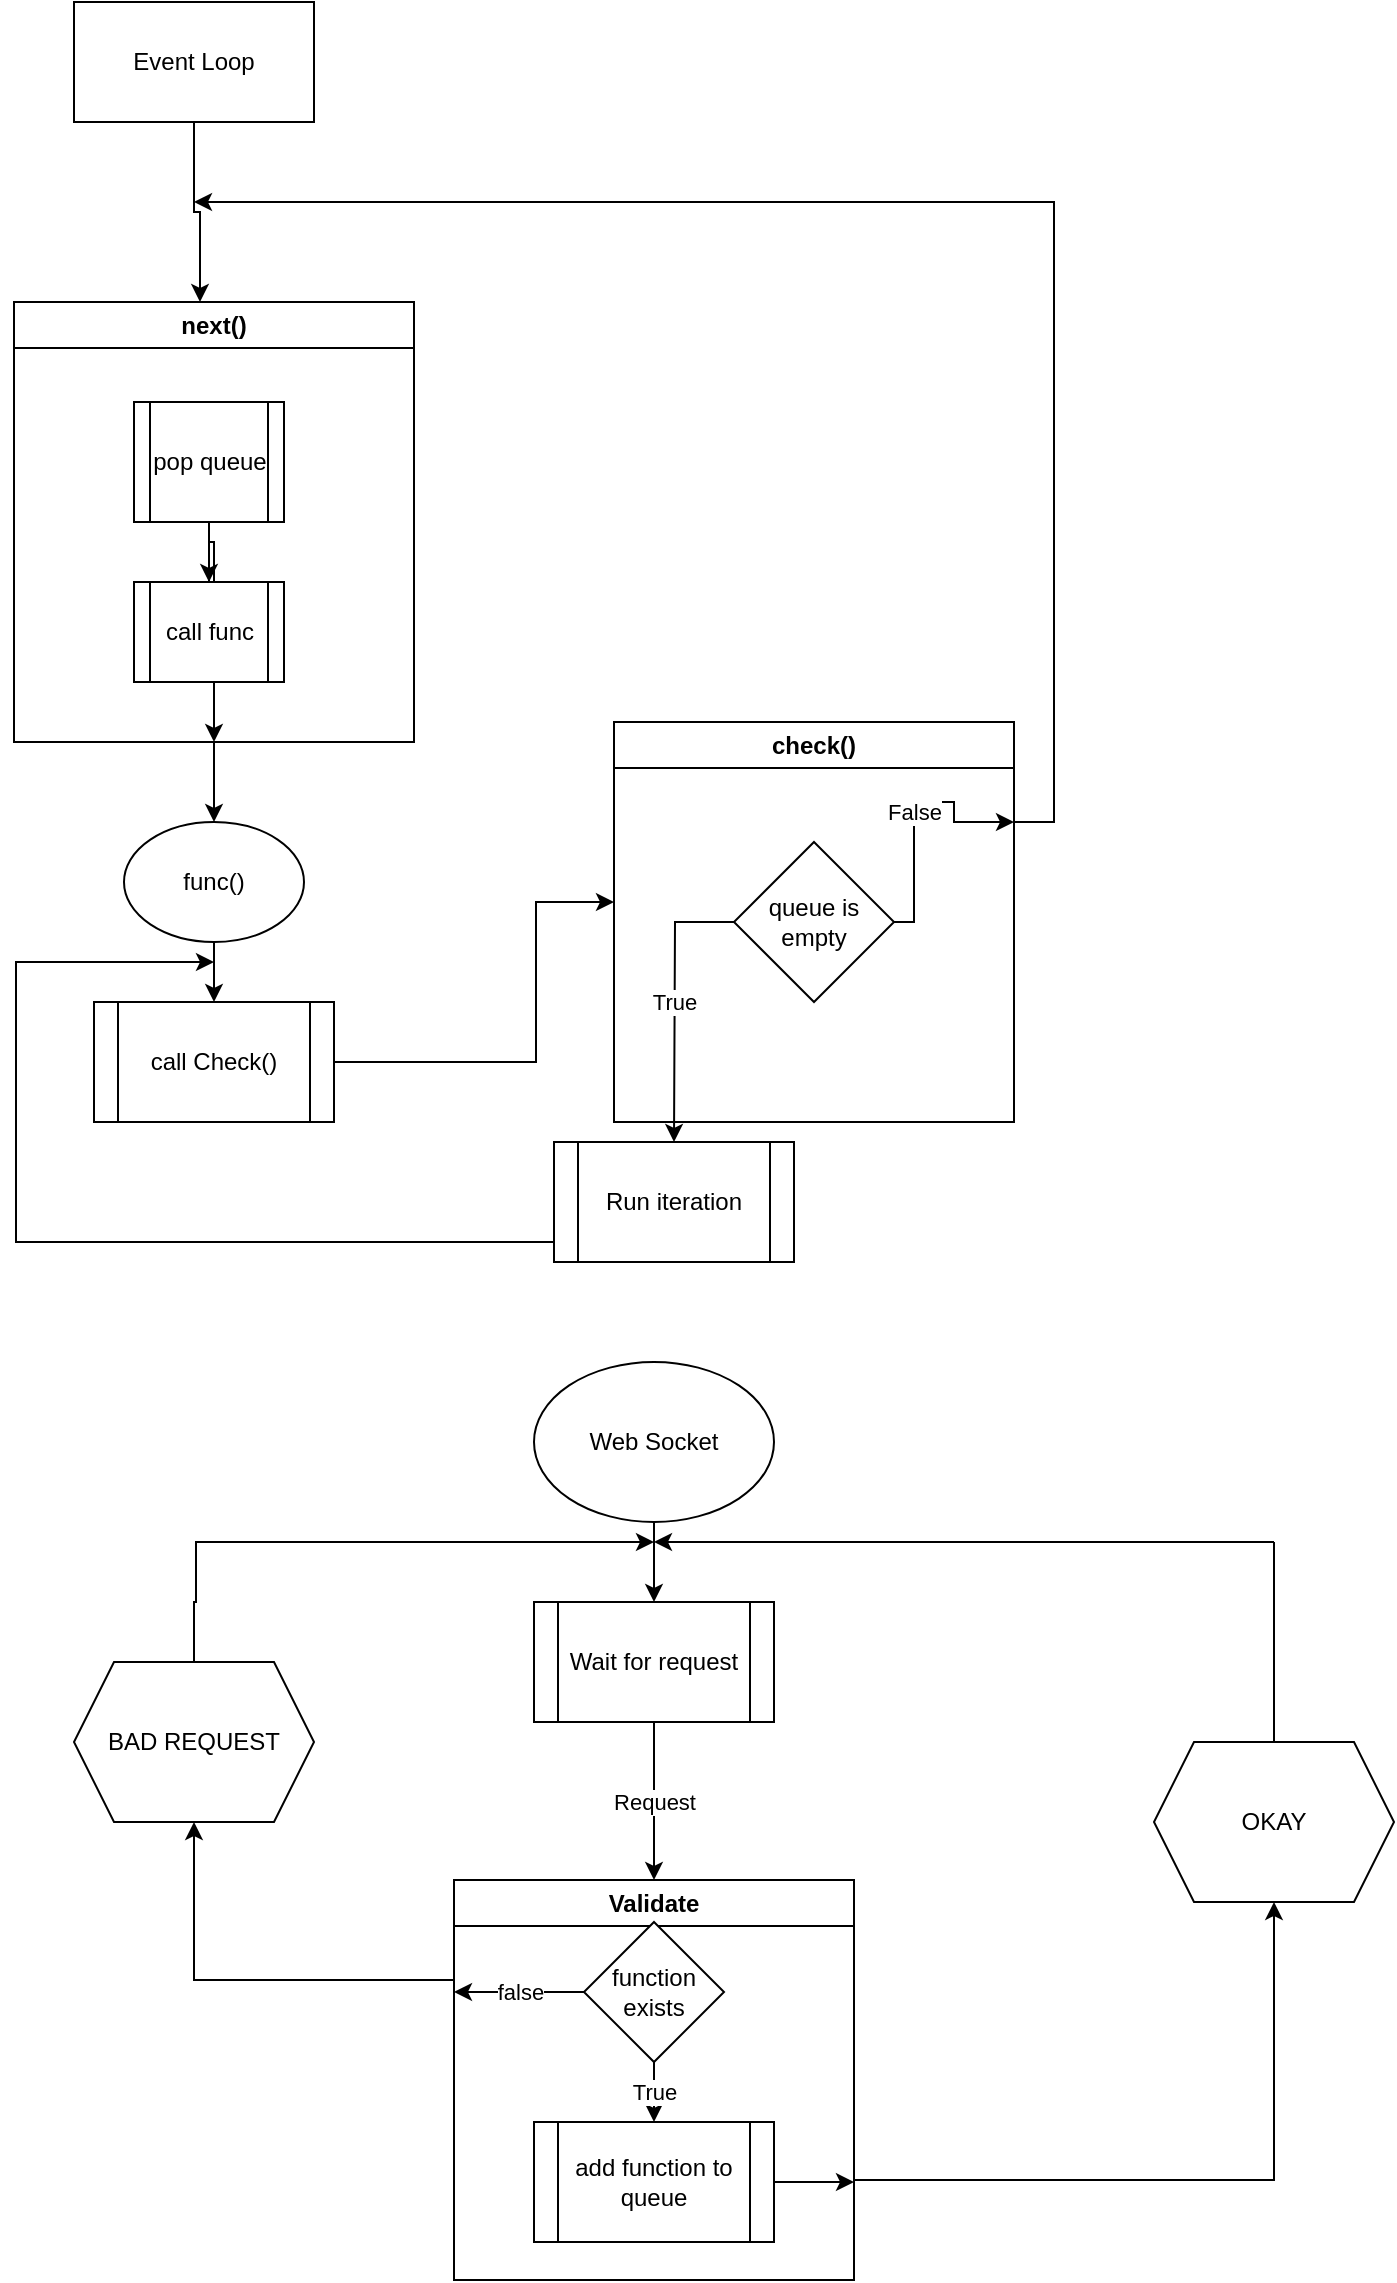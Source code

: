 <mxfile version="23.0.1" type="device">
  <diagram id="C5RBs43oDa-KdzZeNtuy" name="Page-1">
    <mxGraphModel dx="1434" dy="794" grid="1" gridSize="10" guides="1" tooltips="1" connect="1" arrows="1" fold="1" page="1" pageScale="1" pageWidth="827" pageHeight="1169" math="0" shadow="0">
      <root>
        <mxCell id="WIyWlLk6GJQsqaUBKTNV-0" />
        <mxCell id="WIyWlLk6GJQsqaUBKTNV-1" parent="WIyWlLk6GJQsqaUBKTNV-0" />
        <mxCell id="b_lhGth3HPW_QYc_eFgR-0" value="Event Loop" style="rounded=0;whiteSpace=wrap;html=1;" vertex="1" parent="WIyWlLk6GJQsqaUBKTNV-1">
          <mxGeometry x="80" y="30" width="120" height="60" as="geometry" />
        </mxCell>
        <mxCell id="b_lhGth3HPW_QYc_eFgR-24" style="edgeStyle=orthogonalEdgeStyle;rounded=0;orthogonalLoop=1;jettySize=auto;html=1;exitX=0.5;exitY=1;exitDx=0;exitDy=0;" edge="1" parent="WIyWlLk6GJQsqaUBKTNV-1" source="b_lhGth3HPW_QYc_eFgR-5" target="b_lhGth3HPW_QYc_eFgR-20">
          <mxGeometry relative="1" as="geometry" />
        </mxCell>
        <mxCell id="b_lhGth3HPW_QYc_eFgR-5" value="next()" style="swimlane;whiteSpace=wrap;html=1;" vertex="1" parent="WIyWlLk6GJQsqaUBKTNV-1">
          <mxGeometry x="50" y="180" width="200" height="220" as="geometry" />
        </mxCell>
        <mxCell id="b_lhGth3HPW_QYc_eFgR-45" style="edgeStyle=orthogonalEdgeStyle;rounded=0;orthogonalLoop=1;jettySize=auto;html=1;entryX=0.5;entryY=1;entryDx=0;entryDy=0;" edge="1" parent="b_lhGth3HPW_QYc_eFgR-5" source="b_lhGth3HPW_QYc_eFgR-9" target="b_lhGth3HPW_QYc_eFgR-5">
          <mxGeometry relative="1" as="geometry" />
        </mxCell>
        <mxCell id="b_lhGth3HPW_QYc_eFgR-9" value="call func" style="shape=process;whiteSpace=wrap;html=1;backgroundOutline=1;" vertex="1" parent="b_lhGth3HPW_QYc_eFgR-5">
          <mxGeometry x="60" y="140" width="75" height="50" as="geometry" />
        </mxCell>
        <mxCell id="b_lhGth3HPW_QYc_eFgR-8" value="pop queue" style="shape=process;whiteSpace=wrap;html=1;backgroundOutline=1;" vertex="1" parent="b_lhGth3HPW_QYc_eFgR-5">
          <mxGeometry x="60" y="50" width="75" height="60" as="geometry" />
        </mxCell>
        <mxCell id="b_lhGth3HPW_QYc_eFgR-10" value="" style="edgeStyle=orthogonalEdgeStyle;rounded=0;orthogonalLoop=1;jettySize=auto;html=1;" edge="1" parent="b_lhGth3HPW_QYc_eFgR-5" source="b_lhGth3HPW_QYc_eFgR-8" target="b_lhGth3HPW_QYc_eFgR-9">
          <mxGeometry relative="1" as="geometry" />
        </mxCell>
        <mxCell id="b_lhGth3HPW_QYc_eFgR-6" style="edgeStyle=orthogonalEdgeStyle;rounded=0;orthogonalLoop=1;jettySize=auto;html=1;entryX=0.465;entryY=0;entryDx=0;entryDy=0;entryPerimeter=0;" edge="1" parent="WIyWlLk6GJQsqaUBKTNV-1" source="b_lhGth3HPW_QYc_eFgR-0" target="b_lhGth3HPW_QYc_eFgR-5">
          <mxGeometry relative="1" as="geometry" />
        </mxCell>
        <mxCell id="b_lhGth3HPW_QYc_eFgR-37" style="edgeStyle=orthogonalEdgeStyle;rounded=0;orthogonalLoop=1;jettySize=auto;html=1;" edge="1" parent="WIyWlLk6GJQsqaUBKTNV-1" source="b_lhGth3HPW_QYc_eFgR-20" target="b_lhGth3HPW_QYc_eFgR-38">
          <mxGeometry relative="1" as="geometry">
            <mxPoint x="185" y="560" as="targetPoint" />
          </mxGeometry>
        </mxCell>
        <mxCell id="b_lhGth3HPW_QYc_eFgR-20" value="func()" style="ellipse;whiteSpace=wrap;html=1;" vertex="1" parent="WIyWlLk6GJQsqaUBKTNV-1">
          <mxGeometry x="105" y="440" width="90" height="60" as="geometry" />
        </mxCell>
        <mxCell id="b_lhGth3HPW_QYc_eFgR-46" style="edgeStyle=orthogonalEdgeStyle;rounded=0;orthogonalLoop=1;jettySize=auto;html=1;exitX=1;exitY=0.25;exitDx=0;exitDy=0;" edge="1" parent="WIyWlLk6GJQsqaUBKTNV-1" source="b_lhGth3HPW_QYc_eFgR-33">
          <mxGeometry relative="1" as="geometry">
            <mxPoint x="140" y="130" as="targetPoint" />
            <Array as="points">
              <mxPoint x="570" y="440" />
              <mxPoint x="570" y="130" />
            </Array>
          </mxGeometry>
        </mxCell>
        <mxCell id="b_lhGth3HPW_QYc_eFgR-33" value="check()" style="swimlane;whiteSpace=wrap;html=1;" vertex="1" parent="WIyWlLk6GJQsqaUBKTNV-1">
          <mxGeometry x="350" y="390" width="200" height="200" as="geometry" />
        </mxCell>
        <mxCell id="b_lhGth3HPW_QYc_eFgR-35" value="True" style="edgeStyle=orthogonalEdgeStyle;rounded=0;orthogonalLoop=1;jettySize=auto;html=1;" edge="1" parent="b_lhGth3HPW_QYc_eFgR-33" source="b_lhGth3HPW_QYc_eFgR-34">
          <mxGeometry relative="1" as="geometry">
            <mxPoint x="30" y="210" as="targetPoint" />
          </mxGeometry>
        </mxCell>
        <mxCell id="b_lhGth3HPW_QYc_eFgR-36" value="False" style="edgeStyle=orthogonalEdgeStyle;rounded=0;orthogonalLoop=1;jettySize=auto;html=1;entryX=1;entryY=0.25;entryDx=0;entryDy=0;exitX=1;exitY=0.5;exitDx=0;exitDy=0;" edge="1" parent="b_lhGth3HPW_QYc_eFgR-33" source="b_lhGth3HPW_QYc_eFgR-34" target="b_lhGth3HPW_QYc_eFgR-33">
          <mxGeometry relative="1" as="geometry">
            <mxPoint x="170" y="200" as="targetPoint" />
            <Array as="points">
              <mxPoint x="150" y="100" />
              <mxPoint x="150" y="40" />
              <mxPoint x="170" y="40" />
              <mxPoint x="170" y="50" />
            </Array>
          </mxGeometry>
        </mxCell>
        <mxCell id="b_lhGth3HPW_QYc_eFgR-34" value="queue is empty" style="rhombus;whiteSpace=wrap;html=1;" vertex="1" parent="b_lhGth3HPW_QYc_eFgR-33">
          <mxGeometry x="60" y="60" width="80" height="80" as="geometry" />
        </mxCell>
        <mxCell id="b_lhGth3HPW_QYc_eFgR-39" style="edgeStyle=orthogonalEdgeStyle;rounded=0;orthogonalLoop=1;jettySize=auto;html=1;" edge="1" parent="WIyWlLk6GJQsqaUBKTNV-1" source="b_lhGth3HPW_QYc_eFgR-38">
          <mxGeometry relative="1" as="geometry">
            <mxPoint x="350" y="480" as="targetPoint" />
            <Array as="points">
              <mxPoint x="311" y="560" />
            </Array>
          </mxGeometry>
        </mxCell>
        <mxCell id="b_lhGth3HPW_QYc_eFgR-38" value="call Check()" style="shape=process;whiteSpace=wrap;html=1;backgroundOutline=1;" vertex="1" parent="WIyWlLk6GJQsqaUBKTNV-1">
          <mxGeometry x="90" y="530" width="120" height="60" as="geometry" />
        </mxCell>
        <mxCell id="b_lhGth3HPW_QYc_eFgR-48" style="edgeStyle=orthogonalEdgeStyle;rounded=0;orthogonalLoop=1;jettySize=auto;html=1;exitX=0;exitY=0.75;exitDx=0;exitDy=0;" edge="1" parent="WIyWlLk6GJQsqaUBKTNV-1" source="b_lhGth3HPW_QYc_eFgR-47">
          <mxGeometry relative="1" as="geometry">
            <mxPoint x="150" y="510" as="targetPoint" />
            <mxPoint x="220" y="650" as="sourcePoint" />
            <Array as="points">
              <mxPoint x="320" y="650" />
              <mxPoint x="51" y="650" />
            </Array>
          </mxGeometry>
        </mxCell>
        <mxCell id="b_lhGth3HPW_QYc_eFgR-47" value="Run iteration" style="shape=process;whiteSpace=wrap;html=1;backgroundOutline=1;" vertex="1" parent="WIyWlLk6GJQsqaUBKTNV-1">
          <mxGeometry x="320" y="600" width="120" height="60" as="geometry" />
        </mxCell>
        <mxCell id="b_lhGth3HPW_QYc_eFgR-50" style="edgeStyle=orthogonalEdgeStyle;rounded=0;orthogonalLoop=1;jettySize=auto;html=1;entryX=0.5;entryY=0;entryDx=0;entryDy=0;" edge="1" parent="WIyWlLk6GJQsqaUBKTNV-1" source="b_lhGth3HPW_QYc_eFgR-49" target="b_lhGth3HPW_QYc_eFgR-52">
          <mxGeometry relative="1" as="geometry">
            <mxPoint x="160" y="830" as="targetPoint" />
          </mxGeometry>
        </mxCell>
        <mxCell id="b_lhGth3HPW_QYc_eFgR-49" value="Web Socket" style="ellipse;whiteSpace=wrap;html=1;" vertex="1" parent="WIyWlLk6GJQsqaUBKTNV-1">
          <mxGeometry x="310" y="710" width="120" height="80" as="geometry" />
        </mxCell>
        <mxCell id="b_lhGth3HPW_QYc_eFgR-53" value="Request" style="edgeStyle=orthogonalEdgeStyle;rounded=0;orthogonalLoop=1;jettySize=auto;html=1;entryX=0.5;entryY=0;entryDx=0;entryDy=0;" edge="1" parent="WIyWlLk6GJQsqaUBKTNV-1" source="b_lhGth3HPW_QYc_eFgR-52" target="b_lhGth3HPW_QYc_eFgR-54">
          <mxGeometry relative="1" as="geometry">
            <mxPoint x="165" y="960" as="targetPoint" />
          </mxGeometry>
        </mxCell>
        <mxCell id="b_lhGth3HPW_QYc_eFgR-52" value="Wait for request" style="shape=process;whiteSpace=wrap;html=1;backgroundOutline=1;" vertex="1" parent="WIyWlLk6GJQsqaUBKTNV-1">
          <mxGeometry x="310" y="830" width="120" height="60" as="geometry" />
        </mxCell>
        <mxCell id="b_lhGth3HPW_QYc_eFgR-61" style="edgeStyle=orthogonalEdgeStyle;rounded=0;orthogonalLoop=1;jettySize=auto;html=1;exitX=0;exitY=0.25;exitDx=0;exitDy=0;" edge="1" parent="WIyWlLk6GJQsqaUBKTNV-1" source="b_lhGth3HPW_QYc_eFgR-54" target="b_lhGth3HPW_QYc_eFgR-62">
          <mxGeometry relative="1" as="geometry">
            <mxPoint x="140" y="980" as="targetPoint" />
          </mxGeometry>
        </mxCell>
        <mxCell id="b_lhGth3HPW_QYc_eFgR-64" style="edgeStyle=orthogonalEdgeStyle;rounded=0;orthogonalLoop=1;jettySize=auto;html=1;exitX=1;exitY=0.75;exitDx=0;exitDy=0;" edge="1" parent="WIyWlLk6GJQsqaUBKTNV-1" source="b_lhGth3HPW_QYc_eFgR-54" target="b_lhGth3HPW_QYc_eFgR-65">
          <mxGeometry relative="1" as="geometry">
            <mxPoint x="680" y="940" as="targetPoint" />
            <Array as="points">
              <mxPoint x="680" y="1119" />
            </Array>
          </mxGeometry>
        </mxCell>
        <mxCell id="b_lhGth3HPW_QYc_eFgR-54" value="Validate" style="swimlane;whiteSpace=wrap;html=1;" vertex="1" parent="WIyWlLk6GJQsqaUBKTNV-1">
          <mxGeometry x="270" y="969" width="200" height="200" as="geometry" />
        </mxCell>
        <mxCell id="b_lhGth3HPW_QYc_eFgR-57" value="false" style="edgeStyle=orthogonalEdgeStyle;rounded=0;orthogonalLoop=1;jettySize=auto;html=1;" edge="1" parent="b_lhGth3HPW_QYc_eFgR-54" source="b_lhGth3HPW_QYc_eFgR-56">
          <mxGeometry relative="1" as="geometry">
            <mxPoint y="56" as="targetPoint" />
          </mxGeometry>
        </mxCell>
        <mxCell id="b_lhGth3HPW_QYc_eFgR-56" value="function exists" style="rhombus;whiteSpace=wrap;html=1;" vertex="1" parent="b_lhGth3HPW_QYc_eFgR-54">
          <mxGeometry x="65" y="21" width="70" height="70" as="geometry" />
        </mxCell>
        <mxCell id="b_lhGth3HPW_QYc_eFgR-60" style="edgeStyle=orthogonalEdgeStyle;rounded=0;orthogonalLoop=1;jettySize=auto;html=1;" edge="1" parent="b_lhGth3HPW_QYc_eFgR-54" source="b_lhGth3HPW_QYc_eFgR-59">
          <mxGeometry relative="1" as="geometry">
            <mxPoint x="200" y="151" as="targetPoint" />
          </mxGeometry>
        </mxCell>
        <mxCell id="b_lhGth3HPW_QYc_eFgR-59" value="add function to queue" style="shape=process;whiteSpace=wrap;html=1;backgroundOutline=1;" vertex="1" parent="b_lhGth3HPW_QYc_eFgR-54">
          <mxGeometry x="40" y="121" width="120" height="60" as="geometry" />
        </mxCell>
        <mxCell id="b_lhGth3HPW_QYc_eFgR-58" value="True" style="edgeStyle=orthogonalEdgeStyle;rounded=0;orthogonalLoop=1;jettySize=auto;html=1;" edge="1" parent="b_lhGth3HPW_QYc_eFgR-54" source="b_lhGth3HPW_QYc_eFgR-56" target="b_lhGth3HPW_QYc_eFgR-59">
          <mxGeometry relative="1" as="geometry">
            <mxPoint x="95" y="130" as="targetPoint" />
          </mxGeometry>
        </mxCell>
        <mxCell id="b_lhGth3HPW_QYc_eFgR-67" style="edgeStyle=orthogonalEdgeStyle;rounded=0;orthogonalLoop=1;jettySize=auto;html=1;" edge="1" parent="WIyWlLk6GJQsqaUBKTNV-1" source="b_lhGth3HPW_QYc_eFgR-62">
          <mxGeometry relative="1" as="geometry">
            <mxPoint x="370" y="800" as="targetPoint" />
            <Array as="points">
              <mxPoint x="140" y="830" />
              <mxPoint x="141" y="830" />
            </Array>
          </mxGeometry>
        </mxCell>
        <mxCell id="b_lhGth3HPW_QYc_eFgR-62" value="BAD REQUEST" style="shape=hexagon;perimeter=hexagonPerimeter2;whiteSpace=wrap;html=1;fixedSize=1;" vertex="1" parent="WIyWlLk6GJQsqaUBKTNV-1">
          <mxGeometry x="80" y="860" width="120" height="80" as="geometry" />
        </mxCell>
        <mxCell id="b_lhGth3HPW_QYc_eFgR-65" value="OKAY" style="shape=hexagon;perimeter=hexagonPerimeter2;whiteSpace=wrap;html=1;fixedSize=1;" vertex="1" parent="WIyWlLk6GJQsqaUBKTNV-1">
          <mxGeometry x="620" y="900" width="120" height="80" as="geometry" />
        </mxCell>
        <mxCell id="b_lhGth3HPW_QYc_eFgR-70" value="" style="endArrow=none;html=1;rounded=0;exitX=0.5;exitY=0;exitDx=0;exitDy=0;" edge="1" parent="WIyWlLk6GJQsqaUBKTNV-1" source="b_lhGth3HPW_QYc_eFgR-65">
          <mxGeometry width="50" height="50" relative="1" as="geometry">
            <mxPoint x="390" y="950" as="sourcePoint" />
            <mxPoint x="680" y="800" as="targetPoint" />
            <Array as="points">
              <mxPoint x="680" y="850" />
            </Array>
          </mxGeometry>
        </mxCell>
        <mxCell id="b_lhGth3HPW_QYc_eFgR-71" value="" style="endArrow=classic;html=1;rounded=0;" edge="1" parent="WIyWlLk6GJQsqaUBKTNV-1">
          <mxGeometry width="50" height="50" relative="1" as="geometry">
            <mxPoint x="680" y="800" as="sourcePoint" />
            <mxPoint x="370" y="800" as="targetPoint" />
          </mxGeometry>
        </mxCell>
      </root>
    </mxGraphModel>
  </diagram>
</mxfile>
